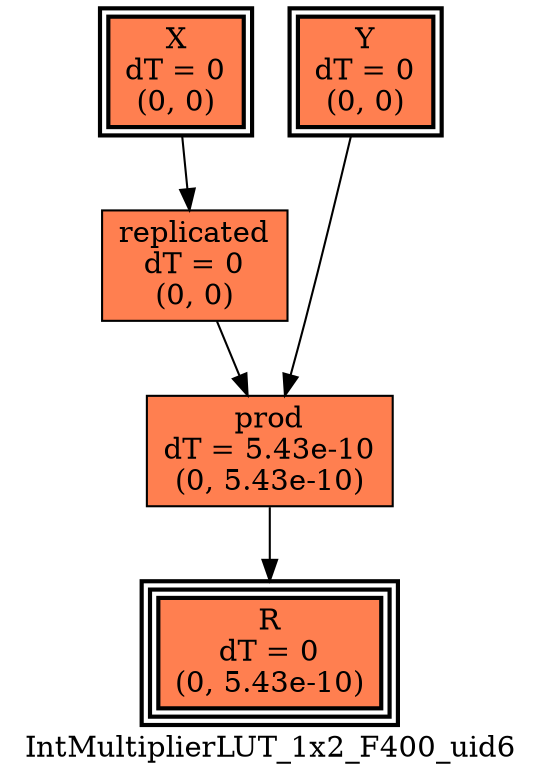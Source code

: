 digraph IntMultiplierLUT_1x2_F400_uid6
{
	//graph drawing options
	label=IntMultiplierLUT_1x2_F400_uid6;
	labelloc=bottom;
	labeljust=right;
	ratio=auto;
	nodesep=0.25;
	ranksep=0.5;

	//input/output signals of operator IntMultiplierLUT_1x2_F400_uid6
	X__IntMultiplierLUT_1x2_F400_uid6 [ label="X\ndT = 0\n(0, 0)", shape=box, color=black, style="bold, filled", fillcolor=coral, peripheries=2 ];
	Y__IntMultiplierLUT_1x2_F400_uid6 [ label="Y\ndT = 0\n(0, 0)", shape=box, color=black, style="bold, filled", fillcolor=coral, peripheries=2 ];
	R__IntMultiplierLUT_1x2_F400_uid6 [ label="R\ndT = 0\n(0, 5.43e-10)", shape=box, color=black, style="bold, filled", fillcolor=coral, peripheries=3 ];
	{rank=same X__IntMultiplierLUT_1x2_F400_uid6, Y__IntMultiplierLUT_1x2_F400_uid6};
	{rank=same R__IntMultiplierLUT_1x2_F400_uid6};
	//internal signals of operator IntMultiplierLUT_1x2_F400_uid6
	replicated__IntMultiplierLUT_1x2_F400_uid6 [ label="replicated\ndT = 0\n(0, 0)", shape=box, color=black, style=filled, fillcolor=coral, peripheries=1 ];
	prod__IntMultiplierLUT_1x2_F400_uid6 [ label="prod\ndT = 5.43e-10\n(0, 5.43e-10)", shape=box, color=black, style=filled, fillcolor=coral, peripheries=1 ];

	//subcomponents of operator IntMultiplierLUT_1x2_F400_uid6

	//input and internal signal connections of operator IntMultiplierLUT_1x2_F400_uid6
	X__IntMultiplierLUT_1x2_F400_uid6 -> replicated__IntMultiplierLUT_1x2_F400_uid6 [ arrowhead=normal, arrowsize=1.0, arrowtail=normal, color=black, dir=forward  ];
	Y__IntMultiplierLUT_1x2_F400_uid6 -> prod__IntMultiplierLUT_1x2_F400_uid6 [ arrowhead=normal, arrowsize=1.0, arrowtail=normal, color=black, dir=forward  ];
	replicated__IntMultiplierLUT_1x2_F400_uid6 -> prod__IntMultiplierLUT_1x2_F400_uid6 [ arrowhead=normal, arrowsize=1.0, arrowtail=normal, color=black, dir=forward  ];
	prod__IntMultiplierLUT_1x2_F400_uid6 -> R__IntMultiplierLUT_1x2_F400_uid6 [ arrowhead=normal, arrowsize=1.0, arrowtail=normal, color=black, dir=forward  ];
}


